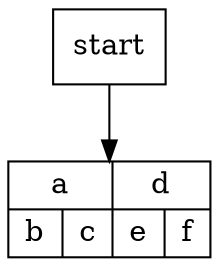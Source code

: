 digraph example {
    node [shape=record]

    Node1 [label="start"]
    /* struct1 [label="{{0-100|{26|72|100}}{1-50|{2|3|4}}}"]; */
    struct1 [label="{a|{b|c}}|{d|{e|f}}"]; 
    Node1 -> struct1
}

